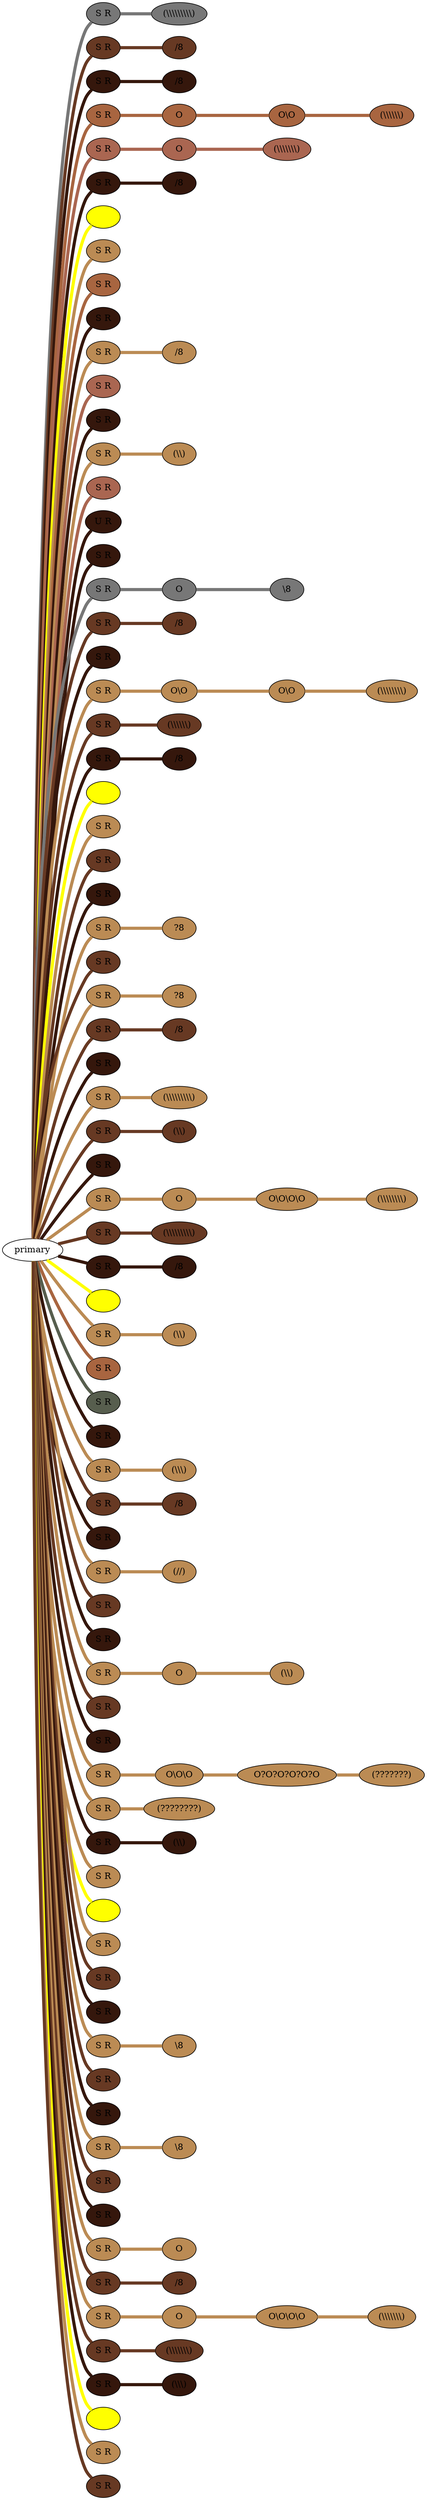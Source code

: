 graph {
 graph [rankdir=LR]
"primary" -- "1" [penwidth=5,color="#777777"]
"1" [label="S R", style=filled, fillcolor="#777777"]
"1" -- "1:0" [penwidth=5,color="#777777"]
"1:0" [label="(\\\\\\\\\\\\\\\\\\)", style=filled, fillcolor="#777777"]
"primary" -- "2" [penwidth=5,color="#673923"]
"2" [label="S R", style=filled, fillcolor="#673923"]
"2" -- "2:0" [penwidth=5,color="#673923"]
"2:0" [label="/8", style=filled, fillcolor="#673923"]
"primary" -- "3" [penwidth=5,color="#35170C"]
"3" [label="S R", style=filled, fillcolor="#35170C"]
"3" -- "3:0" [penwidth=5,color="#35170C"]
"3:0" [label="/8", style=filled, fillcolor="#35170C"]
"primary" -- "4" [penwidth=5,color="#A86540"]
"4" [label="S R", style=filled, fillcolor="#A86540"]
"4" -- "4:0" [penwidth=5,color="#A86540"]
"4:0" [label="O", style=filled, fillcolor="#A86540"]
"4:0" -- "4:1" [penwidth=5,color="#A86540"]
"4:1" [label="O\\O", style=filled, fillcolor="#A86540"]
"4:1" -- "4:2" [penwidth=5,color="#A86540"]
"4:2" [label="(\\\\\\\\\\\\)", style=filled, fillcolor="#A86540"]
"primary" -- "5" [penwidth=5,color="#AA6651"]
"5" [label="S R", style=filled, fillcolor="#AA6651"]
"5" -- "5:0" [penwidth=5,color="#AA6651"]
"5:0" [label="O", style=filled, fillcolor="#AA6651"]
"5:0" -- "5:1" [penwidth=5,color="#AA6651"]
"5:1" [label="(\\\\\\\\\\\\\\)", style=filled, fillcolor="#AA6651"]
"primary" -- "6" [penwidth=5,color="#35170C"]
"6" [label="S R", style=filled, fillcolor="#35170C"]
"6" -- "6:0" [penwidth=5,color="#35170C"]
"6:0" [label="/8", style=filled, fillcolor="#35170C"]
"primary" -- "M1" [penwidth=5,color=yellow]
"M1" [label=" ", style=filled, fillcolor=yellow]
"primary" -- "7" [penwidth=5,color="#BB8B54"]
"7" [label="S R", style=filled, fillcolor="#BB8B54"]
"primary" -- "8" [penwidth=5,color="#A86540"]
"8" [label="S R", style=filled, fillcolor="#A86540"]
"primary" -- "9" [penwidth=5,color="#35170C"]
"9" [label="S R", style=filled, fillcolor="#35170C"]
"primary" -- "10" [penwidth=5,color="#BB8B54"]
"10" [label="S R", style=filled, fillcolor="#BB8B54"]
"10" -- "10:0" [penwidth=5,color="#BB8B54"]
"10:0" [label="/8", style=filled, fillcolor="#BB8B54"]
"primary" -- "11" [penwidth=5,color="#AA6651"]
"11" [label="S R", style=filled, fillcolor="#AA6651"]
"primary" -- "12" [penwidth=5,color="#35170C"]
"12" [label="S R", style=filled, fillcolor="#35170C"]
"primary" -- "13" [penwidth=5,color="#BB8B54"]
"13" [label="S R", style=filled, fillcolor="#BB8B54"]
"13" -- "13:0" [penwidth=5,color="#BB8B54"]
"13:0" [label="(\\\\)", style=filled, fillcolor="#BB8B54"]
"primary" -- "14" [penwidth=5,color="#AA6651"]
"14" [label="S R", style=filled, fillcolor="#AA6651"]
"primary" -- "15" [penwidth=5,color="#35170C"]
"15" [label="U R", style=filled, fillcolor="#35170C"]
"primary" -- "16" [penwidth=5,color="#35170C"]
"16" [label="S R", style=filled, fillcolor="#35170C"]
"primary" -- "17" [penwidth=5,color="#777777"]
"17" [label="S R", style=filled, fillcolor="#777777"]
"17" -- "17:0" [penwidth=5,color="#777777"]
"17:0" [label="O", style=filled, fillcolor="#777777"]
"17:0" -- "17:1" [penwidth=5,color="#777777"]
"17:1" [label="\\8", style=filled, fillcolor="#777777"]
"primary" -- "18" [penwidth=5,color="#673923"]
"18" [label="S R", style=filled, fillcolor="#673923"]
"18" -- "18:0" [penwidth=5,color="#673923"]
"18:0" [label="/8", style=filled, fillcolor="#673923"]
"primary" -- "19" [penwidth=5,color="#35170C"]
"19" [label="S R", style=filled, fillcolor="#35170C"]
"primary" -- "20" [penwidth=5,color="#BB8B54"]
"20" [label="S R", style=filled, fillcolor="#BB8B54"]
"20" -- "20:0" [penwidth=5,color="#BB8B54"]
"20:0" [label="O\\O", style=filled, fillcolor="#BB8B54"]
"20:0" -- "20:1" [penwidth=5,color="#BB8B54"]
"20:1" [label="O\\O", style=filled, fillcolor="#BB8B54"]
"20:1" -- "20:2" [penwidth=5,color="#BB8B54"]
"20:2" [label="(\\\\\\\\\\\\\\\\)", style=filled, fillcolor="#BB8B54"]
"primary" -- "21" [penwidth=5,color="#673923"]
"21" [label="S R", style=filled, fillcolor="#673923"]
"21" -- "21:0" [penwidth=5,color="#673923"]
"21:0" [label="(\\\\\\\\\\\\)", style=filled, fillcolor="#673923"]
"primary" -- "22" [penwidth=5,color="#35170C"]
"22" [label="S R", style=filled, fillcolor="#35170C"]
"22" -- "22:0" [penwidth=5,color="#35170C"]
"22:0" [label="/8", style=filled, fillcolor="#35170C"]
"primary" -- "M2" [penwidth=5,color=yellow]
"M2" [label=" ", style=filled, fillcolor=yellow]
"primary" -- "23" [penwidth=5,color="#BB8B54"]
"23" [label="S R", style=filled, fillcolor="#BB8B54"]
"primary" -- "24" [penwidth=5,color="#673923"]
"24" [label="S R", style=filled, fillcolor="#673923"]
"primary" -- "25" [penwidth=5,color="#35170C"]
"25" [label="S R", style=filled, fillcolor="#35170C"]
"primary" -- "26" [penwidth=5,color="#BB8B54"]
"26" [label="S R", style=filled, fillcolor="#BB8B54"]
"26" -- "26:0" [penwidth=5,color="#BB8B54"]
"26:0" [label="?8", style=filled, fillcolor="#BB8B54"]
"primary" -- "27" [penwidth=5,color="#673923"]
"27" [label="S R", style=filled, fillcolor="#673923"]
"primary" -- "28" [penwidth=5,color="#BB8B54"]
"28" [label="S R", style=filled, fillcolor="#BB8B54"]
"28" -- "28:0" [penwidth=5,color="#BB8B54"]
"28:0" [label="?8", style=filled, fillcolor="#BB8B54"]
"primary" -- "29" [penwidth=5,color="#673923"]
"29" [label="S R", style=filled, fillcolor="#673923"]
"29" -- "29:0" [penwidth=5,color="#673923"]
"29:0" [label="/8", style=filled, fillcolor="#673923"]
"primary" -- "30" [penwidth=5,color="#35170C"]
"30" [label="S R", style=filled, fillcolor="#35170C"]
"primary" -- "31" [penwidth=5,color="#BB8B54"]
"31" [label="S R", style=filled, fillcolor="#BB8B54"]
"31" -- "31:0" [penwidth=5,color="#BB8B54"]
"31:0" [label="(\\\\\\\\\\\\\\\\\\)", style=filled, fillcolor="#BB8B54"]
"primary" -- "32" [penwidth=5,color="#673923"]
"32" [label="S R", style=filled, fillcolor="#673923"]
"32" -- "32:0" [penwidth=5,color="#673923"]
"32:0" [label="(\\\\)", style=filled, fillcolor="#673923"]
"primary" -- "33" [penwidth=5,color="#35170C"]
"33" [label="S R", style=filled, fillcolor="#35170C"]
"primary" -- "34" [penwidth=5,color="#BB8B54"]
"34" [label="S R", style=filled, fillcolor="#BB8B54"]
"34" -- "34:0" [penwidth=5,color="#BB8B54"]
"34:0" [label="O", style=filled, fillcolor="#BB8B54"]
"34:0" -- "34:1" [penwidth=5,color="#BB8B54"]
"34:1" [label="O\\O\\O\\O", style=filled, fillcolor="#BB8B54"]
"34:1" -- "34:2" [penwidth=5,color="#BB8B54"]
"34:2" [label="(\\\\\\\\\\\\\\\\)", style=filled, fillcolor="#BB8B54"]
"primary" -- "35" [penwidth=5,color="#673923"]
"35" [label="S R", style=filled, fillcolor="#673923"]
"35" -- "35:0" [penwidth=5,color="#673923"]
"35:0" [label="(\\\\\\\\\\\\\\\\\\)", style=filled, fillcolor="#673923"]
"primary" -- "36" [penwidth=5,color="#35170C"]
"36" [label="S R", style=filled, fillcolor="#35170C"]
"36" -- "36:0" [penwidth=5,color="#35170C"]
"36:0" [label="/8", style=filled, fillcolor="#35170C"]
"primary" -- "M3" [penwidth=5,color=yellow]
"M3" [label=" ", style=filled, fillcolor=yellow]
"primary" -- "37" [penwidth=5,color="#BB8B54"]
"37" [label="S R", style=filled, fillcolor="#BB8B54"]
"37" -- "37:0" [penwidth=5,color="#BB8B54"]
"37:0" [label="(\\\\)", style=filled, fillcolor="#BB8B54"]
"primary" -- "38" [penwidth=5,color="#A86540"]
"38" [label="S R", style=filled, fillcolor="#A86540"]
"primary" -- "39" [penwidth=5,color="#575E4E"]
"39" [label="S R", style=filled, fillcolor="#575E4E"]
"primary" -- "40" [penwidth=5,color="#35170C"]
"40" [label="S R", style=filled, fillcolor="#35170C"]
"primary" -- "41" [penwidth=5,color="#BB8B54"]
"41" [label="S R", style=filled, fillcolor="#BB8B54"]
"41" -- "41:0" [penwidth=5,color="#BB8B54"]
"41:0" [label="(\\\\\\)", style=filled, fillcolor="#BB8B54"]
"primary" -- "42" [penwidth=5,color="#673923"]
"42" [label="S R", style=filled, fillcolor="#673923"]
"42" -- "42:0" [penwidth=5,color="#673923"]
"42:0" [label="/8", style=filled, fillcolor="#673923"]
"primary" -- "43" [penwidth=5,color="#35170C"]
"43" [label="S R", style=filled, fillcolor="#35170C"]
"primary" -- "44" [penwidth=5,color="#BB8B54"]
"44" [label="S R", style=filled, fillcolor="#BB8B54"]
"44" -- "44:0" [penwidth=5,color="#BB8B54"]
"44:0" [label="(//)", style=filled, fillcolor="#BB8B54"]
"primary" -- "45" [penwidth=5,color="#673923"]
"45" [label="S R", style=filled, fillcolor="#673923"]
"primary" -- "46" [penwidth=5,color="#35170C"]
"46" [label="S R", style=filled, fillcolor="#35170C"]
"primary" -- "47" [penwidth=5,color="#BB8B54"]
"47" [label="S R", style=filled, fillcolor="#BB8B54"]
"47" -- "47:0" [penwidth=5,color="#BB8B54"]
"47:0" [label="O", style=filled, fillcolor="#BB8B54"]
"47:0" -- "47:1" [penwidth=5,color="#BB8B54"]
"47:1" [label="(\\\\)", style=filled, fillcolor="#BB8B54"]
"primary" -- "48" [penwidth=5,color="#673923"]
"48" [label="S R", style=filled, fillcolor="#673923"]
"primary" -- "49" [penwidth=5,color="#35170C"]
"49" [label="S R", style=filled, fillcolor="#35170C"]
"primary" -- "50" [penwidth=5,color="#BB8B54"]
"50" [label="S R", style=filled, fillcolor="#BB8B54"]
"50" -- "50:0" [penwidth=5,color="#BB8B54"]
"50:0" [label="O\\O\\O", style=filled, fillcolor="#BB8B54"]
"50:0" -- "50:1" [penwidth=5,color="#BB8B54"]
"50:1" [label="O?O?O?O?O?O", style=filled, fillcolor="#BB8B54"]
"50:1" -- "50:2" [penwidth=5,color="#BB8B54"]
"50:2" [label="(???????)", style=filled, fillcolor="#BB8B54"]
"primary" -- "51" [penwidth=5,color="#BB8B54"]
"51" [label="S R", style=filled, fillcolor="#BB8B54"]
"51" -- "51:0" [penwidth=5,color="#BB8B54"]
"51:0" [label="(????????)", style=filled, fillcolor="#BB8B54"]
"primary" -- "52" [penwidth=5,color="#35170C"]
"52" [label="S R", style=filled, fillcolor="#35170C"]
"52" -- "52:0" [penwidth=5,color="#35170C"]
"52:0" [label="(\\\\)", style=filled, fillcolor="#35170C"]
"primary" -- "53" [penwidth=5,color="#BB8B54"]
"53" [label="S R", style=filled, fillcolor="#BB8B54"]
"primary" -- "M4" [penwidth=5,color=yellow]
"M4" [label=" ", style=filled, fillcolor=yellow]
"primary" -- "54" [penwidth=5,color="#BB8B54"]
"54" [label="S R", style=filled, fillcolor="#BB8B54"]
"primary" -- "55" [penwidth=5,color="#673923"]
"55" [label="S R", style=filled, fillcolor="#673923"]
"primary" -- "56" [penwidth=5,color="#35170C"]
"56" [label="S R", style=filled, fillcolor="#35170C"]
"primary" -- "57" [penwidth=5,color="#BB8B54"]
"57" [label="S R", style=filled, fillcolor="#BB8B54"]
"57" -- "57:0" [penwidth=5,color="#BB8B54"]
"57:0" [label="\\8", style=filled, fillcolor="#BB8B54"]
"primary" -- "58" [penwidth=5,color="#673923"]
"58" [label="S R", style=filled, fillcolor="#673923"]
"primary" -- "59" [penwidth=5,color="#35170C"]
"59" [label="S R", style=filled, fillcolor="#35170C"]
"primary" -- "60" [penwidth=5,color="#BB8B54"]
"60" [label="S R", style=filled, fillcolor="#BB8B54"]
"60" -- "60:0" [penwidth=5,color="#BB8B54"]
"60:0" [label="\\8", style=filled, fillcolor="#BB8B54"]
"primary" -- "61" [penwidth=5,color="#673923"]
"61" [label="S R", style=filled, fillcolor="#673923"]
"primary" -- "62" [penwidth=5,color="#35170C"]
"62" [label="S R", style=filled, fillcolor="#35170C"]
"primary" -- "63" [penwidth=5,color="#BB8B54"]
"63" [label="S R", style=filled, fillcolor="#BB8B54"]
"63" -- "63:0" [penwidth=5,color="#BB8B54"]
"63:0" [label="O", style=filled, fillcolor="#BB8B54"]
"primary" -- "64" [penwidth=5,color="#673923"]
"64" [label="S R", style=filled, fillcolor="#673923"]
"64" -- "64:0" [penwidth=5,color="#673923"]
"64:0" [label="/8", style=filled, fillcolor="#673923"]
"primary" -- "65" [penwidth=5,color="#BB8B54"]
"65" [label="S R", style=filled, fillcolor="#BB8B54"]
"65" -- "65:0" [penwidth=5,color="#BB8B54"]
"65:0" [label="O", style=filled, fillcolor="#BB8B54"]
"65:0" -- "65:1" [penwidth=5,color="#BB8B54"]
"65:1" [label="O\\O\\O\\O", style=filled, fillcolor="#BB8B54"]
"65:1" -- "65:2" [penwidth=5,color="#BB8B54"]
"65:2" [label="(\\\\\\\\\\\\\\)", style=filled, fillcolor="#BB8B54"]
"primary" -- "66" [penwidth=5,color="#673923"]
"66" [label="S R", style=filled, fillcolor="#673923"]
"66" -- "66:0" [penwidth=5,color="#673923"]
"66:0" [label="(\\\\\\\\\\\\\\)", style=filled, fillcolor="#673923"]
"primary" -- "67" [penwidth=5,color="#35170C"]
"67" [label="S R", style=filled, fillcolor="#35170C"]
"67" -- "67:0" [penwidth=5,color="#35170C"]
"67:0" [label="(\\\\\\)", style=filled, fillcolor="#35170C"]
"primary" -- "M5" [penwidth=5,color=yellow]
"M5" [label=" ", style=filled, fillcolor=yellow]
"primary" -- "68" [penwidth=5,color="#BB8B54"]
"68" [label="S R", style=filled, fillcolor="#BB8B54"]
"primary" -- "69" [penwidth=5,color="#673923"]
"69" [label="S R", style=filled, fillcolor="#673923"]
}

